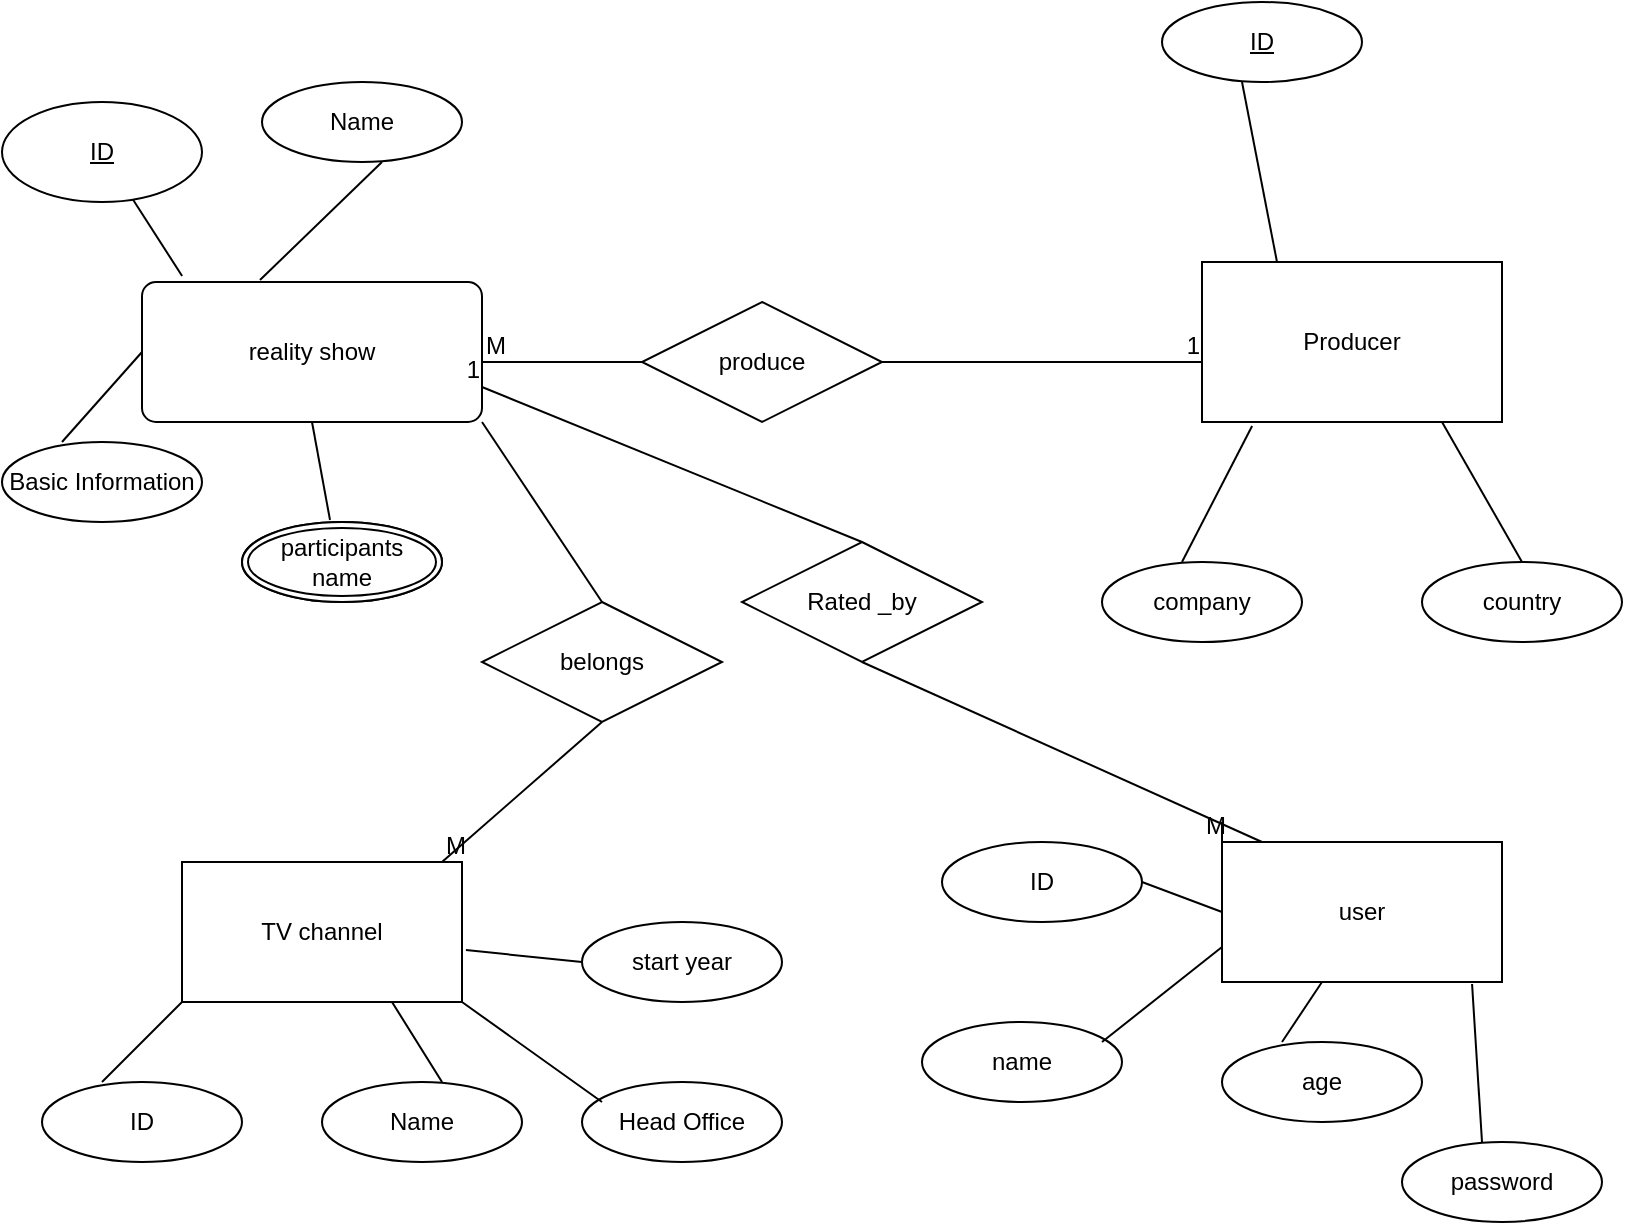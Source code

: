 <mxfile version="21.5.0" type="device">
  <diagram id="R2lEEEUBdFMjLlhIrx00" name="Page-1">
    <mxGraphModel dx="1112" dy="616" grid="1" gridSize="10" guides="1" tooltips="1" connect="1" arrows="1" fold="1" page="1" pageScale="1" pageWidth="850" pageHeight="1100" math="0" shadow="0" extFonts="Permanent Marker^https://fonts.googleapis.com/css?family=Permanent+Marker">
      <root>
        <mxCell id="0" />
        <mxCell id="1" parent="0" />
        <mxCell id="nPnwoJUVD17g6ORqyJ1f-1" value="reality show" style="rounded=1;arcSize=10;whiteSpace=wrap;html=1;align=center;" vertex="1" parent="1">
          <mxGeometry x="80" y="160" width="170" height="70" as="geometry" />
        </mxCell>
        <mxCell id="nPnwoJUVD17g6ORqyJ1f-2" value="ID" style="ellipse;whiteSpace=wrap;html=1;align=center;fontStyle=4;" vertex="1" parent="1">
          <mxGeometry x="10" y="70" width="100" height="50" as="geometry" />
        </mxCell>
        <mxCell id="nPnwoJUVD17g6ORqyJ1f-7" value="Name" style="ellipse;whiteSpace=wrap;html=1;align=center;" vertex="1" parent="1">
          <mxGeometry x="140" y="60" width="100" height="40" as="geometry" />
        </mxCell>
        <mxCell id="nPnwoJUVD17g6ORqyJ1f-8" value="Participants Name" style="ellipse;whiteSpace=wrap;html=1;align=center;" vertex="1" parent="1">
          <mxGeometry x="130" y="280" width="100" height="40" as="geometry" />
        </mxCell>
        <mxCell id="nPnwoJUVD17g6ORqyJ1f-14" value="produce" style="shape=rhombus;perimeter=rhombusPerimeter;whiteSpace=wrap;html=1;align=center;" vertex="1" parent="1">
          <mxGeometry x="330" y="170" width="120" height="60" as="geometry" />
        </mxCell>
        <mxCell id="nPnwoJUVD17g6ORqyJ1f-20" value="" style="endArrow=none;html=1;rounded=0;exitX=0.44;exitY=-0.025;exitDx=0;exitDy=0;exitPerimeter=0;entryX=0.5;entryY=1;entryDx=0;entryDy=0;" edge="1" parent="1" source="nPnwoJUVD17g6ORqyJ1f-8" target="nPnwoJUVD17g6ORqyJ1f-1">
          <mxGeometry width="50" height="50" relative="1" as="geometry">
            <mxPoint x="160" y="280" as="sourcePoint" />
            <mxPoint x="180" y="240" as="targetPoint" />
          </mxGeometry>
        </mxCell>
        <mxCell id="nPnwoJUVD17g6ORqyJ1f-21" value="" style="endArrow=none;html=1;rounded=0;entryX=0;entryY=0.5;entryDx=0;entryDy=0;" edge="1" parent="1" target="nPnwoJUVD17g6ORqyJ1f-1">
          <mxGeometry width="50" height="50" relative="1" as="geometry">
            <mxPoint x="40" y="240" as="sourcePoint" />
            <mxPoint x="90" y="190" as="targetPoint" />
          </mxGeometry>
        </mxCell>
        <mxCell id="nPnwoJUVD17g6ORqyJ1f-22" value="" style="endArrow=none;html=1;rounded=0;exitX=0.347;exitY=-0.014;exitDx=0;exitDy=0;exitPerimeter=0;" edge="1" parent="1" source="nPnwoJUVD17g6ORqyJ1f-1">
          <mxGeometry width="50" height="50" relative="1" as="geometry">
            <mxPoint x="150" y="150" as="sourcePoint" />
            <mxPoint x="200" y="100" as="targetPoint" />
          </mxGeometry>
        </mxCell>
        <mxCell id="nPnwoJUVD17g6ORqyJ1f-24" value="" style="endArrow=none;html=1;rounded=0;entryX=0.118;entryY=-0.043;entryDx=0;entryDy=0;entryPerimeter=0;" edge="1" parent="1" source="nPnwoJUVD17g6ORqyJ1f-2" target="nPnwoJUVD17g6ORqyJ1f-1">
          <mxGeometry width="50" height="50" relative="1" as="geometry">
            <mxPoint x="60" y="170" as="sourcePoint" />
            <mxPoint x="90" y="150" as="targetPoint" />
          </mxGeometry>
        </mxCell>
        <mxCell id="nPnwoJUVD17g6ORqyJ1f-25" value="Producer" style="whiteSpace=wrap;html=1;align=center;" vertex="1" parent="1">
          <mxGeometry x="610" y="150" width="150" height="80" as="geometry" />
        </mxCell>
        <mxCell id="nPnwoJUVD17g6ORqyJ1f-27" value="" style="endArrow=none;html=1;rounded=0;entryX=0.5;entryY=1;entryDx=0;entryDy=0;exitX=0.25;exitY=0;exitDx=0;exitDy=0;" edge="1" parent="1" source="nPnwoJUVD17g6ORqyJ1f-25">
          <mxGeometry width="50" height="50" relative="1" as="geometry">
            <mxPoint x="660" y="140" as="sourcePoint" />
            <mxPoint x="630" y="60" as="targetPoint" />
          </mxGeometry>
        </mxCell>
        <mxCell id="nPnwoJUVD17g6ORqyJ1f-28" value="ID" style="ellipse;whiteSpace=wrap;html=1;align=center;fontStyle=4;" vertex="1" parent="1">
          <mxGeometry x="590" y="20" width="100" height="40" as="geometry" />
        </mxCell>
        <mxCell id="nPnwoJUVD17g6ORqyJ1f-29" value="company" style="ellipse;whiteSpace=wrap;html=1;align=center;" vertex="1" parent="1">
          <mxGeometry x="560" y="300" width="100" height="40" as="geometry" />
        </mxCell>
        <mxCell id="nPnwoJUVD17g6ORqyJ1f-30" value="country" style="ellipse;whiteSpace=wrap;html=1;align=center;" vertex="1" parent="1">
          <mxGeometry x="720" y="300" width="100" height="40" as="geometry" />
        </mxCell>
        <mxCell id="nPnwoJUVD17g6ORqyJ1f-32" value="" style="endArrow=none;html=1;rounded=0;entryX=0.167;entryY=1.025;entryDx=0;entryDy=0;entryPerimeter=0;" edge="1" parent="1" target="nPnwoJUVD17g6ORqyJ1f-25">
          <mxGeometry width="50" height="50" relative="1" as="geometry">
            <mxPoint x="600" y="300" as="sourcePoint" />
            <mxPoint x="650" y="250" as="targetPoint" />
          </mxGeometry>
        </mxCell>
        <mxCell id="nPnwoJUVD17g6ORqyJ1f-38" value="" style="endArrow=none;html=1;rounded=0;entryX=0.8;entryY=1;entryDx=0;entryDy=0;entryPerimeter=0;exitX=0.5;exitY=0;exitDx=0;exitDy=0;" edge="1" parent="1" source="nPnwoJUVD17g6ORqyJ1f-30" target="nPnwoJUVD17g6ORqyJ1f-25">
          <mxGeometry width="50" height="50" relative="1" as="geometry">
            <mxPoint x="760" y="290" as="sourcePoint" />
            <mxPoint x="730" y="240" as="targetPoint" />
          </mxGeometry>
        </mxCell>
        <mxCell id="nPnwoJUVD17g6ORqyJ1f-39" value="" style="endArrow=none;html=1;rounded=0;" edge="1" parent="1">
          <mxGeometry relative="1" as="geometry">
            <mxPoint x="250" y="200" as="sourcePoint" />
            <mxPoint x="330" y="200" as="targetPoint" />
          </mxGeometry>
        </mxCell>
        <mxCell id="nPnwoJUVD17g6ORqyJ1f-40" value="M" style="resizable=0;html=1;whiteSpace=wrap;align=left;verticalAlign=bottom;" connectable="0" vertex="1" parent="nPnwoJUVD17g6ORqyJ1f-39">
          <mxGeometry x="-1" relative="1" as="geometry" />
        </mxCell>
        <mxCell id="nPnwoJUVD17g6ORqyJ1f-42" value="" style="endArrow=none;html=1;rounded=0;exitX=1;exitY=0.5;exitDx=0;exitDy=0;" edge="1" parent="1" source="nPnwoJUVD17g6ORqyJ1f-14">
          <mxGeometry relative="1" as="geometry">
            <mxPoint x="270" y="210" as="sourcePoint" />
            <mxPoint x="450" y="200" as="targetPoint" />
            <Array as="points">
              <mxPoint x="610" y="200" />
            </Array>
          </mxGeometry>
        </mxCell>
        <mxCell id="nPnwoJUVD17g6ORqyJ1f-43" value="1" style="resizable=0;html=1;whiteSpace=wrap;align=right;verticalAlign=bottom;" connectable="0" vertex="1" parent="nPnwoJUVD17g6ORqyJ1f-42">
          <mxGeometry x="1" relative="1" as="geometry">
            <mxPoint x="160" as="offset" />
          </mxGeometry>
        </mxCell>
        <mxCell id="nPnwoJUVD17g6ORqyJ1f-44" value="participants name" style="ellipse;shape=doubleEllipse;margin=3;whiteSpace=wrap;html=1;align=center;" vertex="1" parent="1">
          <mxGeometry x="130" y="280" width="100" height="40" as="geometry" />
        </mxCell>
        <mxCell id="nPnwoJUVD17g6ORqyJ1f-45" value="Basic Information" style="ellipse;whiteSpace=wrap;html=1;align=center;" vertex="1" parent="1">
          <mxGeometry x="10" y="240" width="100" height="40" as="geometry" />
        </mxCell>
        <mxCell id="nPnwoJUVD17g6ORqyJ1f-46" value="TV channel&lt;br&gt;" style="whiteSpace=wrap;html=1;align=center;" vertex="1" parent="1">
          <mxGeometry x="100" y="450" width="140" height="70" as="geometry" />
        </mxCell>
        <mxCell id="nPnwoJUVD17g6ORqyJ1f-47" value="ID" style="ellipse;whiteSpace=wrap;html=1;align=center;" vertex="1" parent="1">
          <mxGeometry x="30" y="560" width="100" height="40" as="geometry" />
        </mxCell>
        <mxCell id="nPnwoJUVD17g6ORqyJ1f-48" value="Name" style="ellipse;whiteSpace=wrap;html=1;align=center;" vertex="1" parent="1">
          <mxGeometry x="170" y="560" width="100" height="40" as="geometry" />
        </mxCell>
        <mxCell id="nPnwoJUVD17g6ORqyJ1f-49" value="" style="endArrow=none;html=1;rounded=0;" edge="1" parent="1">
          <mxGeometry width="50" height="50" relative="1" as="geometry">
            <mxPoint x="60" y="560" as="sourcePoint" />
            <mxPoint x="100" y="520" as="targetPoint" />
          </mxGeometry>
        </mxCell>
        <mxCell id="nPnwoJUVD17g6ORqyJ1f-50" value="" style="endArrow=none;html=1;rounded=0;entryX=0.75;entryY=1;entryDx=0;entryDy=0;" edge="1" parent="1" target="nPnwoJUVD17g6ORqyJ1f-46">
          <mxGeometry width="50" height="50" relative="1" as="geometry">
            <mxPoint x="230" y="560" as="sourcePoint" />
            <mxPoint x="250" y="520" as="targetPoint" />
          </mxGeometry>
        </mxCell>
        <mxCell id="nPnwoJUVD17g6ORqyJ1f-51" value="user" style="whiteSpace=wrap;html=1;align=center;" vertex="1" parent="1">
          <mxGeometry x="620" y="440" width="140" height="70" as="geometry" />
        </mxCell>
        <mxCell id="nPnwoJUVD17g6ORqyJ1f-52" value="start year" style="ellipse;whiteSpace=wrap;html=1;align=center;" vertex="1" parent="1">
          <mxGeometry x="300" y="480" width="100" height="40" as="geometry" />
        </mxCell>
        <mxCell id="nPnwoJUVD17g6ORqyJ1f-53" value="Head Office" style="ellipse;whiteSpace=wrap;html=1;align=center;" vertex="1" parent="1">
          <mxGeometry x="300" y="560" width="100" height="40" as="geometry" />
        </mxCell>
        <mxCell id="nPnwoJUVD17g6ORqyJ1f-55" value="" style="endArrow=none;html=1;rounded=0;exitX=1.014;exitY=0.629;exitDx=0;exitDy=0;exitPerimeter=0;" edge="1" parent="1" source="nPnwoJUVD17g6ORqyJ1f-46">
          <mxGeometry width="50" height="50" relative="1" as="geometry">
            <mxPoint x="250" y="550" as="sourcePoint" />
            <mxPoint x="300" y="500" as="targetPoint" />
          </mxGeometry>
        </mxCell>
        <mxCell id="nPnwoJUVD17g6ORqyJ1f-58" value="" style="endArrow=none;html=1;rounded=0;entryX=1;entryY=1;entryDx=0;entryDy=0;exitX=0.1;exitY=0.25;exitDx=0;exitDy=0;exitPerimeter=0;" edge="1" parent="1" source="nPnwoJUVD17g6ORqyJ1f-53" target="nPnwoJUVD17g6ORqyJ1f-46">
          <mxGeometry width="50" height="50" relative="1" as="geometry">
            <mxPoint x="300" y="570" as="sourcePoint" />
            <mxPoint x="350" y="520" as="targetPoint" />
          </mxGeometry>
        </mxCell>
        <mxCell id="nPnwoJUVD17g6ORqyJ1f-59" value="belongs" style="shape=rhombus;perimeter=rhombusPerimeter;whiteSpace=wrap;html=1;align=center;" vertex="1" parent="1">
          <mxGeometry x="250" y="320" width="120" height="60" as="geometry" />
        </mxCell>
        <mxCell id="nPnwoJUVD17g6ORqyJ1f-60" value="" style="endArrow=none;html=1;rounded=0;entryX=0.5;entryY=1;entryDx=0;entryDy=0;" edge="1" parent="1" target="nPnwoJUVD17g6ORqyJ1f-59">
          <mxGeometry relative="1" as="geometry">
            <mxPoint x="230" y="450" as="sourcePoint" />
            <mxPoint x="390" y="450" as="targetPoint" />
          </mxGeometry>
        </mxCell>
        <mxCell id="nPnwoJUVD17g6ORqyJ1f-61" value="M" style="resizable=0;html=1;whiteSpace=wrap;align=left;verticalAlign=bottom;" connectable="0" vertex="1" parent="nPnwoJUVD17g6ORqyJ1f-60">
          <mxGeometry x="-1" relative="1" as="geometry" />
        </mxCell>
        <mxCell id="nPnwoJUVD17g6ORqyJ1f-63" value="" style="endArrow=none;html=1;rounded=0;entryX=1;entryY=1;entryDx=0;entryDy=0;" edge="1" parent="1" target="nPnwoJUVD17g6ORqyJ1f-1">
          <mxGeometry width="50" height="50" relative="1" as="geometry">
            <mxPoint x="310" y="320" as="sourcePoint" />
            <mxPoint x="360" y="270" as="targetPoint" />
          </mxGeometry>
        </mxCell>
        <mxCell id="nPnwoJUVD17g6ORqyJ1f-65" value="name" style="ellipse;whiteSpace=wrap;html=1;align=center;" vertex="1" parent="1">
          <mxGeometry x="470" y="530" width="100" height="40" as="geometry" />
        </mxCell>
        <mxCell id="nPnwoJUVD17g6ORqyJ1f-66" value="age" style="ellipse;whiteSpace=wrap;html=1;align=center;" vertex="1" parent="1">
          <mxGeometry x="620" y="540" width="100" height="40" as="geometry" />
        </mxCell>
        <mxCell id="nPnwoJUVD17g6ORqyJ1f-67" value="password" style="ellipse;whiteSpace=wrap;html=1;align=center;" vertex="1" parent="1">
          <mxGeometry x="710" y="590" width="100" height="40" as="geometry" />
        </mxCell>
        <mxCell id="nPnwoJUVD17g6ORqyJ1f-68" value="ID" style="ellipse;whiteSpace=wrap;html=1;align=center;" vertex="1" parent="1">
          <mxGeometry x="480" y="440" width="100" height="40" as="geometry" />
        </mxCell>
        <mxCell id="nPnwoJUVD17g6ORqyJ1f-69" value="" style="endArrow=none;html=1;rounded=0;entryX=0;entryY=0.75;entryDx=0;entryDy=0;" edge="1" parent="1" target="nPnwoJUVD17g6ORqyJ1f-51">
          <mxGeometry width="50" height="50" relative="1" as="geometry">
            <mxPoint x="560" y="540" as="sourcePoint" />
            <mxPoint x="610" y="490" as="targetPoint" />
          </mxGeometry>
        </mxCell>
        <mxCell id="nPnwoJUVD17g6ORqyJ1f-70" value="" style="endArrow=none;html=1;rounded=0;entryX=0;entryY=0.5;entryDx=0;entryDy=0;" edge="1" parent="1" target="nPnwoJUVD17g6ORqyJ1f-51">
          <mxGeometry width="50" height="50" relative="1" as="geometry">
            <mxPoint x="580" y="460" as="sourcePoint" />
            <mxPoint x="630" y="410" as="targetPoint" />
          </mxGeometry>
        </mxCell>
        <mxCell id="nPnwoJUVD17g6ORqyJ1f-71" value="" style="endArrow=none;html=1;rounded=0;" edge="1" parent="1">
          <mxGeometry width="50" height="50" relative="1" as="geometry">
            <mxPoint x="650" y="540" as="sourcePoint" />
            <mxPoint x="670" y="510" as="targetPoint" />
          </mxGeometry>
        </mxCell>
        <mxCell id="nPnwoJUVD17g6ORqyJ1f-73" value="" style="endArrow=none;html=1;rounded=0;entryX=0.893;entryY=1.014;entryDx=0;entryDy=0;entryPerimeter=0;" edge="1" parent="1" target="nPnwoJUVD17g6ORqyJ1f-51">
          <mxGeometry width="50" height="50" relative="1" as="geometry">
            <mxPoint x="750" y="590" as="sourcePoint" />
            <mxPoint x="800" y="540" as="targetPoint" />
          </mxGeometry>
        </mxCell>
        <mxCell id="nPnwoJUVD17g6ORqyJ1f-74" value="Rated _by" style="shape=rhombus;perimeter=rhombusPerimeter;whiteSpace=wrap;html=1;align=center;" vertex="1" parent="1">
          <mxGeometry x="380" y="290" width="120" height="60" as="geometry" />
        </mxCell>
        <mxCell id="nPnwoJUVD17g6ORqyJ1f-75" value="" style="endArrow=none;html=1;rounded=0;exitX=0.5;exitY=0;exitDx=0;exitDy=0;entryX=1;entryY=0.75;entryDx=0;entryDy=0;" edge="1" parent="1" source="nPnwoJUVD17g6ORqyJ1f-74" target="nPnwoJUVD17g6ORqyJ1f-1">
          <mxGeometry relative="1" as="geometry">
            <mxPoint x="260" y="310" as="sourcePoint" />
            <mxPoint x="260" y="220" as="targetPoint" />
          </mxGeometry>
        </mxCell>
        <mxCell id="nPnwoJUVD17g6ORqyJ1f-76" value="1" style="resizable=0;html=1;whiteSpace=wrap;align=right;verticalAlign=bottom;" connectable="0" vertex="1" parent="nPnwoJUVD17g6ORqyJ1f-75">
          <mxGeometry x="1" relative="1" as="geometry" />
        </mxCell>
        <mxCell id="nPnwoJUVD17g6ORqyJ1f-77" value="" style="endArrow=none;html=1;rounded=0;entryX=0;entryY=0;entryDx=0;entryDy=0;" edge="1" parent="1" target="nPnwoJUVD17g6ORqyJ1f-51">
          <mxGeometry relative="1" as="geometry">
            <mxPoint x="620" y="430" as="sourcePoint" />
            <mxPoint x="620" y="430" as="targetPoint" />
            <Array as="points" />
          </mxGeometry>
        </mxCell>
        <mxCell id="nPnwoJUVD17g6ORqyJ1f-78" value="M" style="resizable=0;html=1;whiteSpace=wrap;align=left;verticalAlign=bottom;" connectable="0" vertex="1" parent="nPnwoJUVD17g6ORqyJ1f-77">
          <mxGeometry x="-1" relative="1" as="geometry">
            <mxPoint x="-10" y="10" as="offset" />
          </mxGeometry>
        </mxCell>
        <mxCell id="nPnwoJUVD17g6ORqyJ1f-81" value="" style="endArrow=none;html=1;rounded=0;entryX=0.5;entryY=1;entryDx=0;entryDy=0;" edge="1" parent="1" target="nPnwoJUVD17g6ORqyJ1f-74">
          <mxGeometry width="50" height="50" relative="1" as="geometry">
            <mxPoint x="640" y="440" as="sourcePoint" />
            <mxPoint x="690" y="390" as="targetPoint" />
          </mxGeometry>
        </mxCell>
      </root>
    </mxGraphModel>
  </diagram>
</mxfile>
